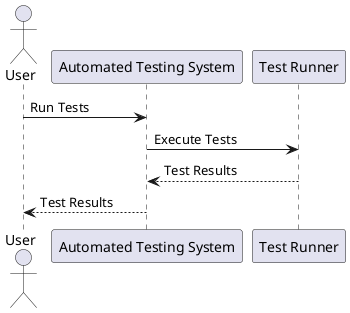 @startuml
actor User
participant "Automated Testing System" as TestingSystem
participant "Test Runner" as Runner

User -> TestingSystem: Run Tests
TestingSystem -> Runner: Execute Tests
Runner --> TestingSystem: Test Results
TestingSystem --> User: Test Results
@enduml
